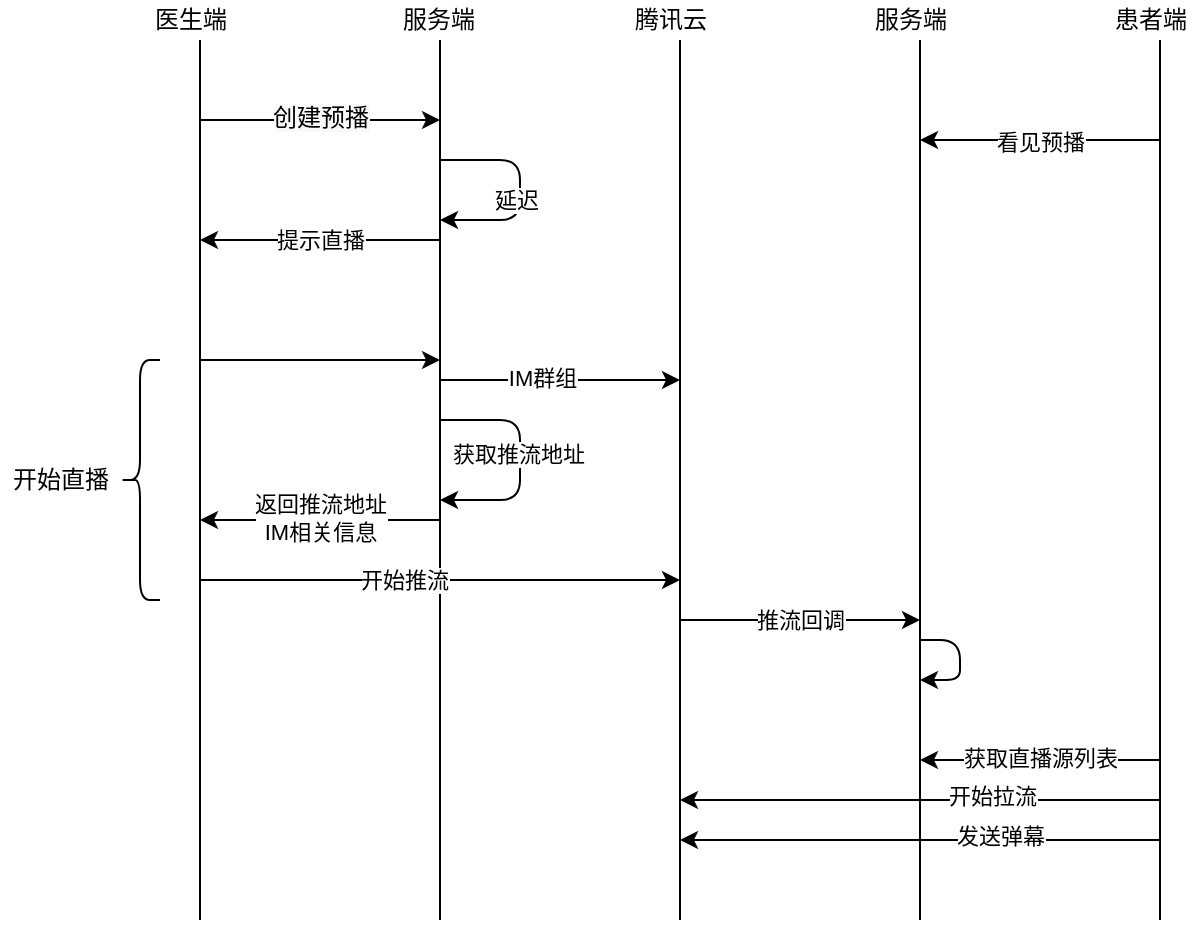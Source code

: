 <mxfile version="13.1.11" type="github"><diagram id="99U0WFpU60Z34ZXP1-f2" name="Page-1"><mxGraphModel dx="818" dy="462" grid="1" gridSize="10" guides="1" tooltips="1" connect="1" arrows="1" fold="1" page="1" pageScale="1" pageWidth="827" pageHeight="1169" math="0" shadow="0"><root><mxCell id="0"/><mxCell id="1" parent="0"/><mxCell id="GP8JQWovVVciqg4QRA68-1" value="" style="endArrow=none;html=1;" edge="1" parent="1"><mxGeometry width="50" height="50" relative="1" as="geometry"><mxPoint x="320" y="600" as="sourcePoint"/><mxPoint x="320" y="160" as="targetPoint"/></mxGeometry></mxCell><mxCell id="GP8JQWovVVciqg4QRA68-2" value="" style="endArrow=none;html=1;" edge="1" parent="1"><mxGeometry width="50" height="50" relative="1" as="geometry"><mxPoint x="440" y="600" as="sourcePoint"/><mxPoint x="440" y="160" as="targetPoint"/></mxGeometry></mxCell><mxCell id="GP8JQWovVVciqg4QRA68-3" value="" style="endArrow=none;html=1;" edge="1" parent="1"><mxGeometry width="50" height="50" relative="1" as="geometry"><mxPoint x="560" y="600" as="sourcePoint"/><mxPoint x="560" y="160" as="targetPoint"/></mxGeometry></mxCell><mxCell id="GP8JQWovVVciqg4QRA68-4" value="医生端" style="text;html=1;align=center;verticalAlign=middle;resizable=0;points=[];autosize=1;" vertex="1" parent="1"><mxGeometry x="290" y="140" width="50" height="20" as="geometry"/></mxCell><mxCell id="GP8JQWovVVciqg4QRA68-5" value="服务端" style="text;html=1;align=center;verticalAlign=middle;resizable=0;points=[];autosize=1;" vertex="1" parent="1"><mxGeometry x="414" y="140" width="50" height="20" as="geometry"/></mxCell><mxCell id="GP8JQWovVVciqg4QRA68-6" value="腾讯云" style="text;html=1;align=center;verticalAlign=middle;resizable=0;points=[];autosize=1;" vertex="1" parent="1"><mxGeometry x="530" y="140" width="50" height="20" as="geometry"/></mxCell><mxCell id="GP8JQWovVVciqg4QRA68-7" value="" style="endArrow=classic;html=1;" edge="1" parent="1"><mxGeometry width="50" height="50" relative="1" as="geometry"><mxPoint x="320" y="200" as="sourcePoint"/><mxPoint x="440" y="200" as="targetPoint"/></mxGeometry></mxCell><mxCell id="GP8JQWovVVciqg4QRA68-16" value="&lt;span style=&quot;font-size: 12px ; background-color: rgb(248 , 249 , 250)&quot;&gt;创建预播&lt;/span&gt;" style="edgeLabel;html=1;align=center;verticalAlign=middle;resizable=0;points=[];" vertex="1" connectable="0" parent="GP8JQWovVVciqg4QRA68-7"><mxGeometry x="-0.311" y="1" relative="1" as="geometry"><mxPoint x="18.62" as="offset"/></mxGeometry></mxCell><mxCell id="GP8JQWovVVciqg4QRA68-9" value="" style="endArrow=none;html=1;" edge="1" parent="1"><mxGeometry width="50" height="50" relative="1" as="geometry"><mxPoint x="680" y="600" as="sourcePoint"/><mxPoint x="680" y="160" as="targetPoint"/></mxGeometry></mxCell><mxCell id="GP8JQWovVVciqg4QRA68-10" value="" style="endArrow=none;html=1;" edge="1" parent="1"><mxGeometry width="50" height="50" relative="1" as="geometry"><mxPoint x="800" y="600" as="sourcePoint"/><mxPoint x="800" y="160" as="targetPoint"/></mxGeometry></mxCell><mxCell id="GP8JQWovVVciqg4QRA68-11" value="服务端" style="text;html=1;align=center;verticalAlign=middle;resizable=0;points=[];autosize=1;" vertex="1" parent="1"><mxGeometry x="650" y="140" width="50" height="20" as="geometry"/></mxCell><mxCell id="GP8JQWovVVciqg4QRA68-12" value="患者端" style="text;html=1;align=center;verticalAlign=middle;resizable=0;points=[];autosize=1;" vertex="1" parent="1"><mxGeometry x="770" y="140" width="50" height="20" as="geometry"/></mxCell><mxCell id="GP8JQWovVVciqg4QRA68-13" value="" style="endArrow=classic;html=1;" edge="1" parent="1"><mxGeometry width="50" height="50" relative="1" as="geometry"><mxPoint x="800" y="210" as="sourcePoint"/><mxPoint x="680" y="210" as="targetPoint"/></mxGeometry></mxCell><mxCell id="GP8JQWovVVciqg4QRA68-15" value="看见预播" style="edgeLabel;html=1;align=center;verticalAlign=middle;resizable=0;points=[];" vertex="1" connectable="0" parent="GP8JQWovVVciqg4QRA68-13"><mxGeometry x="0.197" y="1" relative="1" as="geometry"><mxPoint x="11.72" as="offset"/></mxGeometry></mxCell><mxCell id="GP8JQWovVVciqg4QRA68-17" value="" style="endArrow=classic;html=1;" edge="1" parent="1"><mxGeometry width="50" height="50" relative="1" as="geometry"><mxPoint x="440" y="220" as="sourcePoint"/><mxPoint x="440" y="250" as="targetPoint"/><Array as="points"><mxPoint x="480" y="220"/><mxPoint x="480" y="250"/></Array></mxGeometry></mxCell><mxCell id="GP8JQWovVVciqg4QRA68-26" value="延迟" style="edgeLabel;html=1;align=center;verticalAlign=middle;resizable=0;points=[];" vertex="1" connectable="0" parent="GP8JQWovVVciqg4QRA68-17"><mxGeometry x="-0.312" y="-9" relative="1" as="geometry"><mxPoint y="11" as="offset"/></mxGeometry></mxCell><mxCell id="GP8JQWovVVciqg4QRA68-18" value="" style="endArrow=classic;html=1;" edge="1" parent="1"><mxGeometry width="50" height="50" relative="1" as="geometry"><mxPoint x="440" y="260" as="sourcePoint"/><mxPoint x="320" y="260" as="targetPoint"/></mxGeometry></mxCell><mxCell id="GP8JQWovVVciqg4QRA68-19" value="提示直播" style="edgeLabel;html=1;align=center;verticalAlign=middle;resizable=0;points=[];" vertex="1" connectable="0" parent="GP8JQWovVVciqg4QRA68-18"><mxGeometry x="0.277" relative="1" as="geometry"><mxPoint x="16.55" as="offset"/></mxGeometry></mxCell><mxCell id="GP8JQWovVVciqg4QRA68-20" value="" style="endArrow=classic;html=1;" edge="1" parent="1"><mxGeometry width="50" height="50" relative="1" as="geometry"><mxPoint x="320" y="320" as="sourcePoint"/><mxPoint x="440" y="320" as="targetPoint"/></mxGeometry></mxCell><mxCell id="GP8JQWovVVciqg4QRA68-22" value="" style="endArrow=classic;html=1;" edge="1" parent="1"><mxGeometry width="50" height="50" relative="1" as="geometry"><mxPoint x="440" y="330" as="sourcePoint"/><mxPoint x="560" y="330" as="targetPoint"/></mxGeometry></mxCell><mxCell id="GP8JQWovVVciqg4QRA68-25" value="IM群组" style="edgeLabel;html=1;align=center;verticalAlign=middle;resizable=0;points=[];" vertex="1" connectable="0" parent="GP8JQWovVVciqg4QRA68-22"><mxGeometry x="-0.162" y="1" relative="1" as="geometry"><mxPoint as="offset"/></mxGeometry></mxCell><mxCell id="GP8JQWovVVciqg4QRA68-23" value="" style="endArrow=classic;html=1;" edge="1" parent="1"><mxGeometry width="50" height="50" relative="1" as="geometry"><mxPoint x="440" y="350" as="sourcePoint"/><mxPoint x="440" y="390" as="targetPoint"/><Array as="points"><mxPoint x="480" y="350"/><mxPoint x="480" y="390"/></Array></mxGeometry></mxCell><mxCell id="GP8JQWovVVciqg4QRA68-27" value="获取推流地址" style="edgeLabel;html=1;align=center;verticalAlign=middle;resizable=0;points=[];" vertex="1" connectable="0" parent="GP8JQWovVVciqg4QRA68-23"><mxGeometry x="-0.062" y="-1" relative="1" as="geometry"><mxPoint as="offset"/></mxGeometry></mxCell><mxCell id="GP8JQWovVVciqg4QRA68-28" value="" style="endArrow=classic;html=1;" edge="1" parent="1"><mxGeometry width="50" height="50" relative="1" as="geometry"><mxPoint x="440" y="400" as="sourcePoint"/><mxPoint x="320" y="400" as="targetPoint"/></mxGeometry></mxCell><mxCell id="GP8JQWovVVciqg4QRA68-29" value="返回推流地址&lt;br&gt;IM相关信息" style="edgeLabel;html=1;align=center;verticalAlign=middle;resizable=0;points=[];" vertex="1" connectable="0" parent="GP8JQWovVVciqg4QRA68-28"><mxGeometry x="0.392" y="-1" relative="1" as="geometry"><mxPoint x="23.45" as="offset"/></mxGeometry></mxCell><mxCell id="GP8JQWovVVciqg4QRA68-30" value="" style="shape=curlyBracket;whiteSpace=wrap;html=1;rounded=1;" vertex="1" parent="1"><mxGeometry x="280" y="320" width="20" height="120" as="geometry"/></mxCell><mxCell id="GP8JQWovVVciqg4QRA68-31" value="开始直播" style="text;html=1;align=center;verticalAlign=middle;resizable=0;points=[];autosize=1;" vertex="1" parent="1"><mxGeometry x="220" y="370" width="60" height="20" as="geometry"/></mxCell><mxCell id="GP8JQWovVVciqg4QRA68-32" value="" style="endArrow=classic;html=1;" edge="1" parent="1"><mxGeometry width="50" height="50" relative="1" as="geometry"><mxPoint x="320" y="430" as="sourcePoint"/><mxPoint x="560" y="430" as="targetPoint"/></mxGeometry></mxCell><mxCell id="GP8JQWovVVciqg4QRA68-33" value="开始推流" style="edgeLabel;html=1;align=center;verticalAlign=middle;resizable=0;points=[];" vertex="1" connectable="0" parent="GP8JQWovVVciqg4QRA68-32"><mxGeometry x="-0.15" relative="1" as="geometry"><mxPoint as="offset"/></mxGeometry></mxCell><mxCell id="GP8JQWovVVciqg4QRA68-36" value="" style="endArrow=classic;html=1;" edge="1" parent="1"><mxGeometry width="50" height="50" relative="1" as="geometry"><mxPoint x="800" y="520" as="sourcePoint"/><mxPoint x="680" y="520" as="targetPoint"/></mxGeometry></mxCell><mxCell id="GP8JQWovVVciqg4QRA68-37" value="获取直播源列表" style="edgeLabel;html=1;align=center;verticalAlign=middle;resizable=0;points=[];" vertex="1" connectable="0" parent="GP8JQWovVVciqg4QRA68-36"><mxGeometry x="0.541" y="-1" relative="1" as="geometry"><mxPoint x="32.41" as="offset"/></mxGeometry></mxCell><mxCell id="GP8JQWovVVciqg4QRA68-38" value="" style="endArrow=classic;html=1;" edge="1" parent="1"><mxGeometry width="50" height="50" relative="1" as="geometry"><mxPoint x="560" y="450" as="sourcePoint"/><mxPoint x="680" y="450" as="targetPoint"/></mxGeometry></mxCell><mxCell id="GP8JQWovVVciqg4QRA68-39" value="推流回调" style="edgeLabel;html=1;align=center;verticalAlign=middle;resizable=0;points=[];" vertex="1" connectable="0" parent="GP8JQWovVVciqg4QRA68-38"><mxGeometry x="-0.288" relative="1" as="geometry"><mxPoint x="17.24" as="offset"/></mxGeometry></mxCell><mxCell id="GP8JQWovVVciqg4QRA68-40" value="" style="endArrow=classic;html=1;" edge="1" parent="1"><mxGeometry width="50" height="50" relative="1" as="geometry"><mxPoint x="680" y="460" as="sourcePoint"/><mxPoint x="680" y="480" as="targetPoint"/><Array as="points"><mxPoint x="700" y="460"/><mxPoint x="700" y="480"/></Array></mxGeometry></mxCell><mxCell id="GP8JQWovVVciqg4QRA68-41" value="" style="endArrow=classic;html=1;" edge="1" parent="1"><mxGeometry width="50" height="50" relative="1" as="geometry"><mxPoint x="800" y="540" as="sourcePoint"/><mxPoint x="560" y="540" as="targetPoint"/></mxGeometry></mxCell><mxCell id="GP8JQWovVVciqg4QRA68-42" value="开始拉流" style="edgeLabel;html=1;align=center;verticalAlign=middle;resizable=0;points=[];" vertex="1" connectable="0" parent="GP8JQWovVVciqg4QRA68-41"><mxGeometry x="-0.298" y="-2" relative="1" as="geometry"><mxPoint as="offset"/></mxGeometry></mxCell><mxCell id="GP8JQWovVVciqg4QRA68-43" value="" style="endArrow=classic;html=1;" edge="1" parent="1"><mxGeometry width="50" height="50" relative="1" as="geometry"><mxPoint x="800" y="560" as="sourcePoint"/><mxPoint x="560" y="560" as="targetPoint"/></mxGeometry></mxCell><mxCell id="GP8JQWovVVciqg4QRA68-44" value="发送弹幕" style="edgeLabel;html=1;align=center;verticalAlign=middle;resizable=0;points=[];" vertex="1" connectable="0" parent="GP8JQWovVVciqg4QRA68-43"><mxGeometry x="-0.247" y="-2" relative="1" as="geometry"><mxPoint x="10.34" as="offset"/></mxGeometry></mxCell></root></mxGraphModel></diagram></mxfile>